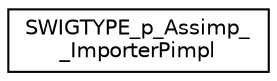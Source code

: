 digraph "Graphical Class Hierarchy"
{
  edge [fontname="Helvetica",fontsize="10",labelfontname="Helvetica",labelfontsize="10"];
  node [fontname="Helvetica",fontsize="10",shape=record];
  rankdir="LR";
  Node1 [label="SWIGTYPE_p_Assimp_\l_ImporterPimpl",height=0.2,width=0.4,color="black", fillcolor="white", style="filled",URL="$class_s_w_i_g_t_y_p_e__p___assimp_____importer_pimpl.html"];
}

